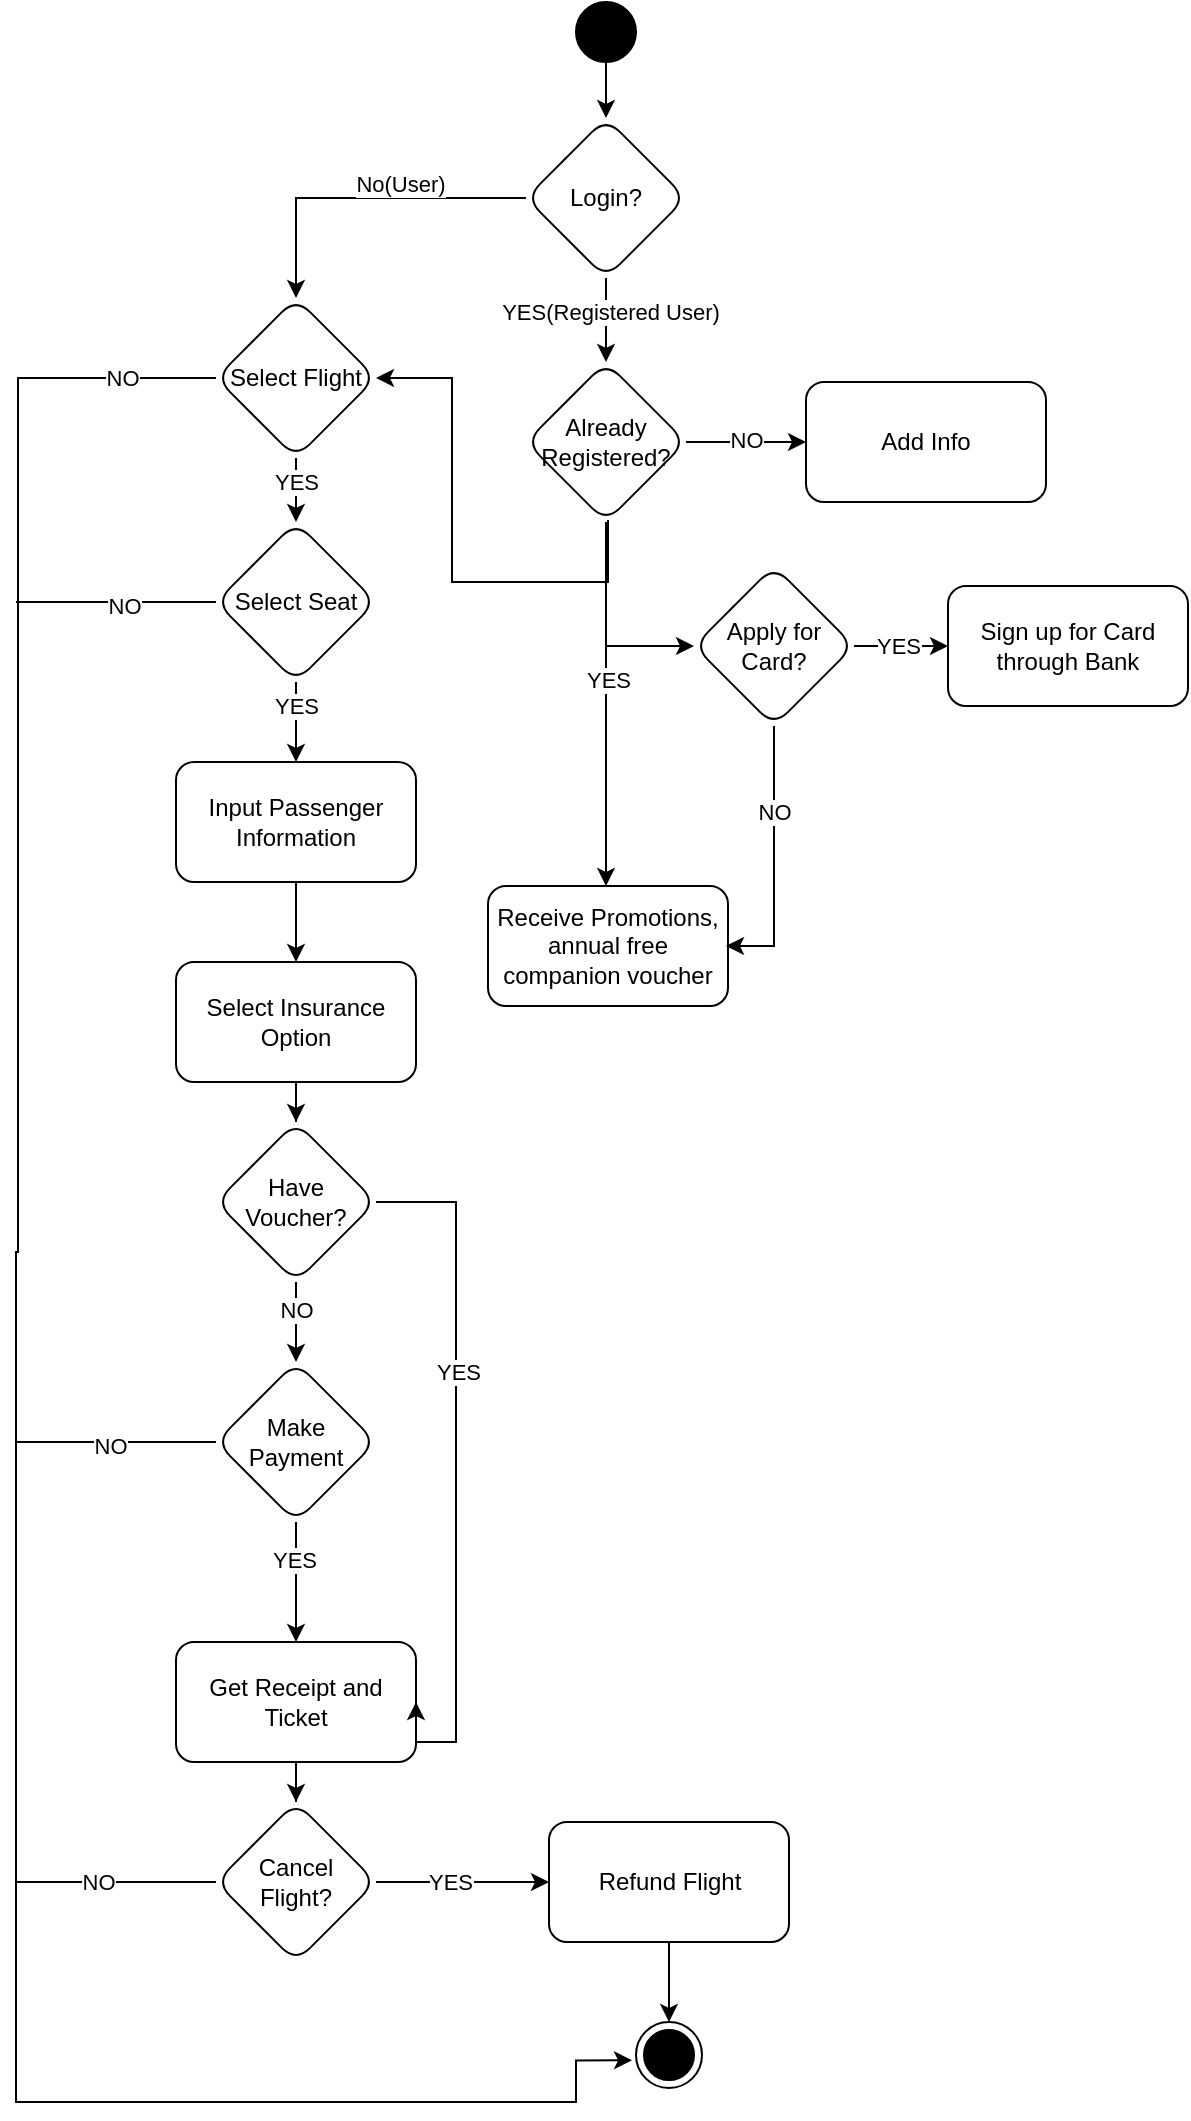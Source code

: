 <mxfile version="22.0.2" type="device">
  <diagram name="Page-1" id="O8sxU2o_6RIMz94IiLqP">
    <mxGraphModel dx="3156" dy="1827" grid="1" gridSize="10" guides="1" tooltips="1" connect="1" arrows="1" fold="1" page="1" pageScale="1" pageWidth="850" pageHeight="1100" math="0" shadow="0">
      <root>
        <mxCell id="0" />
        <mxCell id="1" parent="0" />
        <mxCell id="679AgeHTdPnnJc1YT7qO-6" style="edgeStyle=orthogonalEdgeStyle;rounded=0;orthogonalLoop=1;jettySize=auto;html=1;" edge="1" parent="1" source="679AgeHTdPnnJc1YT7qO-1" target="679AgeHTdPnnJc1YT7qO-10">
          <mxGeometry relative="1" as="geometry">
            <mxPoint x="267" y="198" as="targetPoint" />
          </mxGeometry>
        </mxCell>
        <mxCell id="679AgeHTdPnnJc1YT7qO-7" value="No(User)" style="edgeLabel;html=1;align=center;verticalAlign=middle;resizable=0;points=[];" vertex="1" connectable="0" parent="679AgeHTdPnnJc1YT7qO-6">
          <mxGeometry x="-0.232" y="-7" relative="1" as="geometry">
            <mxPoint as="offset" />
          </mxGeometry>
        </mxCell>
        <mxCell id="679AgeHTdPnnJc1YT7qO-95" style="edgeStyle=orthogonalEdgeStyle;rounded=0;orthogonalLoop=1;jettySize=auto;html=1;" edge="1" parent="1" source="679AgeHTdPnnJc1YT7qO-1" target="679AgeHTdPnnJc1YT7qO-54">
          <mxGeometry relative="1" as="geometry" />
        </mxCell>
        <mxCell id="679AgeHTdPnnJc1YT7qO-96" value="YES(Registered User)" style="edgeLabel;html=1;align=center;verticalAlign=middle;resizable=0;points=[];" vertex="1" connectable="0" parent="679AgeHTdPnnJc1YT7qO-95">
          <mxGeometry x="-0.189" y="2" relative="1" as="geometry">
            <mxPoint as="offset" />
          </mxGeometry>
        </mxCell>
        <mxCell id="679AgeHTdPnnJc1YT7qO-1" value="Login?" style="rhombus;whiteSpace=wrap;html=1;rounded=1;" vertex="1" parent="1">
          <mxGeometry x="382" y="88" width="80" height="80" as="geometry" />
        </mxCell>
        <mxCell id="679AgeHTdPnnJc1YT7qO-3" style="edgeStyle=orthogonalEdgeStyle;rounded=0;orthogonalLoop=1;jettySize=auto;html=1;" edge="1" parent="1" source="679AgeHTdPnnJc1YT7qO-2" target="679AgeHTdPnnJc1YT7qO-1">
          <mxGeometry relative="1" as="geometry" />
        </mxCell>
        <mxCell id="679AgeHTdPnnJc1YT7qO-2" value="" style="ellipse;whiteSpace=wrap;html=1;aspect=fixed;fillColor=#000000;" vertex="1" parent="1">
          <mxGeometry x="407" y="30" width="30" height="30" as="geometry" />
        </mxCell>
        <mxCell id="679AgeHTdPnnJc1YT7qO-14" style="edgeStyle=orthogonalEdgeStyle;rounded=0;orthogonalLoop=1;jettySize=auto;html=1;" edge="1" parent="1" source="679AgeHTdPnnJc1YT7qO-10" target="679AgeHTdPnnJc1YT7qO-13">
          <mxGeometry relative="1" as="geometry">
            <mxPoint x="267" y="338" as="targetPoint" />
          </mxGeometry>
        </mxCell>
        <mxCell id="679AgeHTdPnnJc1YT7qO-21" value="YES" style="edgeLabel;html=1;align=center;verticalAlign=middle;resizable=0;points=[];" vertex="1" connectable="0" parent="679AgeHTdPnnJc1YT7qO-14">
          <mxGeometry x="-0.16" y="9" relative="1" as="geometry">
            <mxPoint x="9" y="-8" as="offset" />
          </mxGeometry>
        </mxCell>
        <mxCell id="679AgeHTdPnnJc1YT7qO-19" style="edgeStyle=orthogonalEdgeStyle;rounded=0;orthogonalLoop=1;jettySize=auto;html=1;entryX=-0.24;entryY=0.606;entryDx=0;entryDy=0;entryPerimeter=0;" edge="1" parent="1" source="679AgeHTdPnnJc1YT7qO-10" target="679AgeHTdPnnJc1YT7qO-15">
          <mxGeometry relative="1" as="geometry">
            <mxPoint x="407" y="1070" as="targetPoint" />
            <Array as="points">
              <mxPoint x="128" y="218" />
              <mxPoint x="128" y="655" />
              <mxPoint x="127" y="655" />
              <mxPoint x="127" y="1080" />
              <mxPoint x="407" y="1080" />
            </Array>
          </mxGeometry>
        </mxCell>
        <mxCell id="679AgeHTdPnnJc1YT7qO-20" value="NO" style="edgeLabel;html=1;align=center;verticalAlign=middle;resizable=0;points=[];" vertex="1" connectable="0" parent="679AgeHTdPnnJc1YT7qO-19">
          <mxGeometry x="-0.868" y="3" relative="1" as="geometry">
            <mxPoint x="38" y="-3" as="offset" />
          </mxGeometry>
        </mxCell>
        <mxCell id="679AgeHTdPnnJc1YT7qO-10" value="Select Flight" style="rhombus;whiteSpace=wrap;html=1;rounded=1;" vertex="1" parent="1">
          <mxGeometry x="227" y="178" width="80" height="80" as="geometry" />
        </mxCell>
        <mxCell id="679AgeHTdPnnJc1YT7qO-26" style="edgeStyle=orthogonalEdgeStyle;rounded=0;orthogonalLoop=1;jettySize=auto;html=1;" edge="1" parent="1" source="679AgeHTdPnnJc1YT7qO-13" target="679AgeHTdPnnJc1YT7qO-49">
          <mxGeometry relative="1" as="geometry">
            <mxPoint x="267" y="480" as="targetPoint" />
          </mxGeometry>
        </mxCell>
        <mxCell id="679AgeHTdPnnJc1YT7qO-29" value="YES" style="edgeLabel;html=1;align=center;verticalAlign=middle;resizable=0;points=[];" vertex="1" connectable="0" parent="679AgeHTdPnnJc1YT7qO-26">
          <mxGeometry x="-0.403" relative="1" as="geometry">
            <mxPoint as="offset" />
          </mxGeometry>
        </mxCell>
        <mxCell id="679AgeHTdPnnJc1YT7qO-71" style="edgeStyle=orthogonalEdgeStyle;rounded=0;orthogonalLoop=1;jettySize=auto;html=1;endArrow=none;endFill=0;" edge="1" parent="1" source="679AgeHTdPnnJc1YT7qO-13">
          <mxGeometry relative="1" as="geometry">
            <mxPoint x="127" y="330" as="targetPoint" />
          </mxGeometry>
        </mxCell>
        <mxCell id="679AgeHTdPnnJc1YT7qO-72" value="NO" style="edgeLabel;html=1;align=center;verticalAlign=middle;resizable=0;points=[];" vertex="1" connectable="0" parent="679AgeHTdPnnJc1YT7qO-71">
          <mxGeometry x="-0.082" y="2" relative="1" as="geometry">
            <mxPoint as="offset" />
          </mxGeometry>
        </mxCell>
        <mxCell id="679AgeHTdPnnJc1YT7qO-13" value="Select Seat" style="rhombus;whiteSpace=wrap;html=1;rounded=1;" vertex="1" parent="1">
          <mxGeometry x="227" y="290" width="80" height="80" as="geometry" />
        </mxCell>
        <mxCell id="679AgeHTdPnnJc1YT7qO-17" value="" style="group" vertex="1" connectable="0" parent="1">
          <mxGeometry x="437" y="1040" width="33" height="33" as="geometry" />
        </mxCell>
        <mxCell id="679AgeHTdPnnJc1YT7qO-16" value="" style="ellipse;whiteSpace=wrap;html=1;aspect=fixed;" vertex="1" parent="679AgeHTdPnnJc1YT7qO-17">
          <mxGeometry width="33" height="33" as="geometry" />
        </mxCell>
        <mxCell id="679AgeHTdPnnJc1YT7qO-15" value="" style="ellipse;shape=doubleEllipse;whiteSpace=wrap;html=1;aspect=fixed;fillColor=#000000;" vertex="1" parent="679AgeHTdPnnJc1YT7qO-17">
          <mxGeometry x="4" y="4" width="25" height="25" as="geometry" />
        </mxCell>
        <mxCell id="679AgeHTdPnnJc1YT7qO-64" style="edgeStyle=orthogonalEdgeStyle;rounded=0;orthogonalLoop=1;jettySize=auto;html=1;" edge="1" parent="1" source="679AgeHTdPnnJc1YT7qO-67" target="679AgeHTdPnnJc1YT7qO-63">
          <mxGeometry relative="1" as="geometry">
            <mxPoint x="267" y="585" as="sourcePoint" />
          </mxGeometry>
        </mxCell>
        <mxCell id="679AgeHTdPnnJc1YT7qO-37" style="edgeStyle=orthogonalEdgeStyle;rounded=0;orthogonalLoop=1;jettySize=auto;html=1;endArrow=none;endFill=0;" edge="1" parent="1" source="679AgeHTdPnnJc1YT7qO-32">
          <mxGeometry relative="1" as="geometry">
            <mxPoint x="127" y="750" as="targetPoint" />
          </mxGeometry>
        </mxCell>
        <mxCell id="679AgeHTdPnnJc1YT7qO-38" value="NO" style="edgeLabel;html=1;align=center;verticalAlign=middle;resizable=0;points=[];" vertex="1" connectable="0" parent="679AgeHTdPnnJc1YT7qO-37">
          <mxGeometry x="-0.015" y="-4" relative="1" as="geometry">
            <mxPoint y="2" as="offset" />
          </mxGeometry>
        </mxCell>
        <mxCell id="679AgeHTdPnnJc1YT7qO-42" style="edgeStyle=orthogonalEdgeStyle;rounded=0;orthogonalLoop=1;jettySize=auto;html=1;" edge="1" parent="1" source="679AgeHTdPnnJc1YT7qO-32" target="679AgeHTdPnnJc1YT7qO-40">
          <mxGeometry relative="1" as="geometry" />
        </mxCell>
        <mxCell id="679AgeHTdPnnJc1YT7qO-43" value="YES" style="edgeLabel;html=1;align=center;verticalAlign=middle;resizable=0;points=[];" vertex="1" connectable="0" parent="679AgeHTdPnnJc1YT7qO-42">
          <mxGeometry x="-0.36" y="-1" relative="1" as="geometry">
            <mxPoint as="offset" />
          </mxGeometry>
        </mxCell>
        <mxCell id="679AgeHTdPnnJc1YT7qO-32" value="Make Payment" style="rhombus;whiteSpace=wrap;html=1;rounded=1;" vertex="1" parent="1">
          <mxGeometry x="227" y="710" width="80" height="80" as="geometry" />
        </mxCell>
        <mxCell id="679AgeHTdPnnJc1YT7qO-45" value="" style="edgeStyle=orthogonalEdgeStyle;rounded=0;orthogonalLoop=1;jettySize=auto;html=1;" edge="1" parent="1" source="679AgeHTdPnnJc1YT7qO-40" target="679AgeHTdPnnJc1YT7qO-44">
          <mxGeometry relative="1" as="geometry" />
        </mxCell>
        <mxCell id="679AgeHTdPnnJc1YT7qO-40" value="Get Receipt and Ticket" style="rounded=1;whiteSpace=wrap;html=1;" vertex="1" parent="1">
          <mxGeometry x="207" y="850" width="120" height="60" as="geometry" />
        </mxCell>
        <mxCell id="679AgeHTdPnnJc1YT7qO-46" style="edgeStyle=orthogonalEdgeStyle;rounded=0;orthogonalLoop=1;jettySize=auto;html=1;endArrow=none;endFill=0;" edge="1" parent="1" source="679AgeHTdPnnJc1YT7qO-44">
          <mxGeometry relative="1" as="geometry">
            <mxPoint x="127" y="990" as="targetPoint" />
            <Array as="points">
              <mxPoint x="127" y="970" />
            </Array>
          </mxGeometry>
        </mxCell>
        <mxCell id="679AgeHTdPnnJc1YT7qO-48" value="NO" style="edgeLabel;html=1;align=center;verticalAlign=middle;resizable=0;points=[];" vertex="1" connectable="0" parent="679AgeHTdPnnJc1YT7qO-46">
          <mxGeometry x="-0.184" y="1" relative="1" as="geometry">
            <mxPoint x="-10" y="-1" as="offset" />
          </mxGeometry>
        </mxCell>
        <mxCell id="679AgeHTdPnnJc1YT7qO-74" style="edgeStyle=orthogonalEdgeStyle;rounded=0;orthogonalLoop=1;jettySize=auto;html=1;" edge="1" parent="1" source="679AgeHTdPnnJc1YT7qO-44" target="679AgeHTdPnnJc1YT7qO-73">
          <mxGeometry relative="1" as="geometry" />
        </mxCell>
        <mxCell id="679AgeHTdPnnJc1YT7qO-76" value="YES" style="edgeLabel;html=1;align=center;verticalAlign=middle;resizable=0;points=[];" vertex="1" connectable="0" parent="679AgeHTdPnnJc1YT7qO-74">
          <mxGeometry x="-0.146" relative="1" as="geometry">
            <mxPoint as="offset" />
          </mxGeometry>
        </mxCell>
        <mxCell id="679AgeHTdPnnJc1YT7qO-44" value="Cancel &lt;br&gt;Flight?" style="rhombus;whiteSpace=wrap;html=1;rounded=1;" vertex="1" parent="1">
          <mxGeometry x="227" y="930" width="80" height="80" as="geometry" />
        </mxCell>
        <mxCell id="679AgeHTdPnnJc1YT7qO-51" style="edgeStyle=orthogonalEdgeStyle;rounded=0;orthogonalLoop=1;jettySize=auto;html=1;" edge="1" parent="1" source="679AgeHTdPnnJc1YT7qO-49" target="679AgeHTdPnnJc1YT7qO-67">
          <mxGeometry relative="1" as="geometry">
            <mxPoint x="267" y="505" as="targetPoint" />
          </mxGeometry>
        </mxCell>
        <mxCell id="679AgeHTdPnnJc1YT7qO-49" value="Input Passenger Information" style="rounded=1;whiteSpace=wrap;html=1;" vertex="1" parent="1">
          <mxGeometry x="207" y="410" width="120" height="60" as="geometry" />
        </mxCell>
        <mxCell id="679AgeHTdPnnJc1YT7qO-60" value="" style="edgeStyle=orthogonalEdgeStyle;rounded=0;orthogonalLoop=1;jettySize=auto;html=1;" edge="1" parent="1" source="679AgeHTdPnnJc1YT7qO-54">
          <mxGeometry relative="1" as="geometry">
            <mxPoint x="422" y="472" as="targetPoint" />
          </mxGeometry>
        </mxCell>
        <mxCell id="679AgeHTdPnnJc1YT7qO-78" value="YES" style="edgeLabel;html=1;align=center;verticalAlign=middle;resizable=0;points=[];" vertex="1" connectable="0" parent="679AgeHTdPnnJc1YT7qO-60">
          <mxGeometry x="-0.137" y="1" relative="1" as="geometry">
            <mxPoint as="offset" />
          </mxGeometry>
        </mxCell>
        <mxCell id="679AgeHTdPnnJc1YT7qO-83" value="" style="edgeStyle=orthogonalEdgeStyle;rounded=0;orthogonalLoop=1;jettySize=auto;html=1;" edge="1" parent="1" source="679AgeHTdPnnJc1YT7qO-54" target="679AgeHTdPnnJc1YT7qO-82">
          <mxGeometry relative="1" as="geometry" />
        </mxCell>
        <mxCell id="679AgeHTdPnnJc1YT7qO-84" value="NO" style="edgeLabel;html=1;align=center;verticalAlign=middle;resizable=0;points=[];" vertex="1" connectable="0" parent="679AgeHTdPnnJc1YT7qO-83">
          <mxGeometry x="-0.023" y="1" relative="1" as="geometry">
            <mxPoint as="offset" />
          </mxGeometry>
        </mxCell>
        <mxCell id="679AgeHTdPnnJc1YT7qO-86" style="edgeStyle=orthogonalEdgeStyle;rounded=0;orthogonalLoop=1;jettySize=auto;html=1;entryX=1;entryY=0.5;entryDx=0;entryDy=0;" edge="1" parent="1" source="679AgeHTdPnnJc1YT7qO-54" target="679AgeHTdPnnJc1YT7qO-10">
          <mxGeometry relative="1" as="geometry">
            <mxPoint x="526" y="290" as="sourcePoint" />
            <Array as="points">
              <mxPoint x="423" y="320" />
              <mxPoint x="345" y="320" />
              <mxPoint x="345" y="218" />
            </Array>
          </mxGeometry>
        </mxCell>
        <mxCell id="679AgeHTdPnnJc1YT7qO-88" value="" style="edgeStyle=orthogonalEdgeStyle;rounded=0;orthogonalLoop=1;jettySize=auto;html=1;" edge="1" parent="1" source="679AgeHTdPnnJc1YT7qO-54" target="679AgeHTdPnnJc1YT7qO-87">
          <mxGeometry relative="1" as="geometry">
            <Array as="points">
              <mxPoint x="422" y="352" />
            </Array>
          </mxGeometry>
        </mxCell>
        <mxCell id="679AgeHTdPnnJc1YT7qO-54" value="Already Registered?" style="rhombus;whiteSpace=wrap;html=1;rounded=1;" vertex="1" parent="1">
          <mxGeometry x="382" y="210" width="80" height="80" as="geometry" />
        </mxCell>
        <mxCell id="679AgeHTdPnnJc1YT7qO-59" value="Receive Promotions, annual free companion voucher" style="whiteSpace=wrap;html=1;rounded=1;" vertex="1" parent="1">
          <mxGeometry x="363" y="472" width="120" height="60" as="geometry" />
        </mxCell>
        <mxCell id="679AgeHTdPnnJc1YT7qO-66" style="edgeStyle=orthogonalEdgeStyle;rounded=0;orthogonalLoop=1;jettySize=auto;html=1;exitX=0.5;exitY=1;exitDx=0;exitDy=0;entryX=0.5;entryY=0;entryDx=0;entryDy=0;" edge="1" parent="1" source="679AgeHTdPnnJc1YT7qO-63" target="679AgeHTdPnnJc1YT7qO-32">
          <mxGeometry relative="1" as="geometry" />
        </mxCell>
        <mxCell id="679AgeHTdPnnJc1YT7qO-69" value="NO" style="edgeLabel;html=1;align=center;verticalAlign=middle;resizable=0;points=[];" vertex="1" connectable="0" parent="679AgeHTdPnnJc1YT7qO-66">
          <mxGeometry x="-0.32" relative="1" as="geometry">
            <mxPoint as="offset" />
          </mxGeometry>
        </mxCell>
        <mxCell id="679AgeHTdPnnJc1YT7qO-68" style="edgeStyle=orthogonalEdgeStyle;rounded=0;orthogonalLoop=1;jettySize=auto;html=1;entryX=1;entryY=0.5;entryDx=0;entryDy=0;exitX=1;exitY=0.5;exitDx=0;exitDy=0;" edge="1" parent="1" source="679AgeHTdPnnJc1YT7qO-63" target="679AgeHTdPnnJc1YT7qO-40">
          <mxGeometry relative="1" as="geometry">
            <Array as="points">
              <mxPoint x="347" y="630" />
              <mxPoint x="347" y="900" />
            </Array>
          </mxGeometry>
        </mxCell>
        <mxCell id="679AgeHTdPnnJc1YT7qO-70" value="YES" style="edgeLabel;html=1;align=center;verticalAlign=middle;resizable=0;points=[];" vertex="1" connectable="0" parent="679AgeHTdPnnJc1YT7qO-68">
          <mxGeometry x="-0.289" y="1" relative="1" as="geometry">
            <mxPoint as="offset" />
          </mxGeometry>
        </mxCell>
        <mxCell id="679AgeHTdPnnJc1YT7qO-63" value="Have Voucher?" style="rhombus;whiteSpace=wrap;html=1;rounded=1;" vertex="1" parent="1">
          <mxGeometry x="227" y="590" width="80" height="80" as="geometry" />
        </mxCell>
        <mxCell id="679AgeHTdPnnJc1YT7qO-67" value="Select Insurance Option" style="rounded=1;whiteSpace=wrap;html=1;" vertex="1" parent="1">
          <mxGeometry x="207" y="510" width="120" height="60" as="geometry" />
        </mxCell>
        <mxCell id="679AgeHTdPnnJc1YT7qO-75" style="edgeStyle=orthogonalEdgeStyle;rounded=0;orthogonalLoop=1;jettySize=auto;html=1;entryX=0.5;entryY=0;entryDx=0;entryDy=0;" edge="1" parent="1" source="679AgeHTdPnnJc1YT7qO-73" target="679AgeHTdPnnJc1YT7qO-16">
          <mxGeometry relative="1" as="geometry" />
        </mxCell>
        <mxCell id="679AgeHTdPnnJc1YT7qO-73" value="Refund Flight" style="rounded=1;whiteSpace=wrap;html=1;" vertex="1" parent="1">
          <mxGeometry x="393.5" y="940" width="120" height="60" as="geometry" />
        </mxCell>
        <mxCell id="679AgeHTdPnnJc1YT7qO-82" value="Add Info" style="whiteSpace=wrap;html=1;rounded=1;" vertex="1" parent="1">
          <mxGeometry x="522" y="220" width="120" height="60" as="geometry" />
        </mxCell>
        <mxCell id="679AgeHTdPnnJc1YT7qO-89" style="edgeStyle=orthogonalEdgeStyle;rounded=0;orthogonalLoop=1;jettySize=auto;html=1;entryX=1;entryY=0.5;entryDx=0;entryDy=0;" edge="1" parent="1" source="679AgeHTdPnnJc1YT7qO-87">
          <mxGeometry relative="1" as="geometry">
            <mxPoint x="482.0" y="502" as="targetPoint" />
            <Array as="points">
              <mxPoint x="506" y="502" />
            </Array>
          </mxGeometry>
        </mxCell>
        <mxCell id="679AgeHTdPnnJc1YT7qO-90" value="NO" style="edgeLabel;html=1;align=center;verticalAlign=middle;resizable=0;points=[];" vertex="1" connectable="0" parent="679AgeHTdPnnJc1YT7qO-89">
          <mxGeometry x="-0.297" y="-3" relative="1" as="geometry">
            <mxPoint x="3" y="-4" as="offset" />
          </mxGeometry>
        </mxCell>
        <mxCell id="679AgeHTdPnnJc1YT7qO-93" value="" style="edgeStyle=orthogonalEdgeStyle;rounded=0;orthogonalLoop=1;jettySize=auto;html=1;" edge="1" parent="1" source="679AgeHTdPnnJc1YT7qO-87" target="679AgeHTdPnnJc1YT7qO-92">
          <mxGeometry relative="1" as="geometry" />
        </mxCell>
        <mxCell id="679AgeHTdPnnJc1YT7qO-94" value="YES" style="edgeLabel;html=1;align=center;verticalAlign=middle;resizable=0;points=[];" vertex="1" connectable="0" parent="679AgeHTdPnnJc1YT7qO-93">
          <mxGeometry x="-0.064" y="-2" relative="1" as="geometry">
            <mxPoint y="-2" as="offset" />
          </mxGeometry>
        </mxCell>
        <mxCell id="679AgeHTdPnnJc1YT7qO-87" value="Apply for Card?" style="rhombus;whiteSpace=wrap;html=1;rounded=1;" vertex="1" parent="1">
          <mxGeometry x="466" y="312" width="80" height="80" as="geometry" />
        </mxCell>
        <mxCell id="679AgeHTdPnnJc1YT7qO-92" value="Sign up for Card through Bank" style="whiteSpace=wrap;html=1;rounded=1;" vertex="1" parent="1">
          <mxGeometry x="593" y="322" width="120" height="60" as="geometry" />
        </mxCell>
      </root>
    </mxGraphModel>
  </diagram>
</mxfile>
